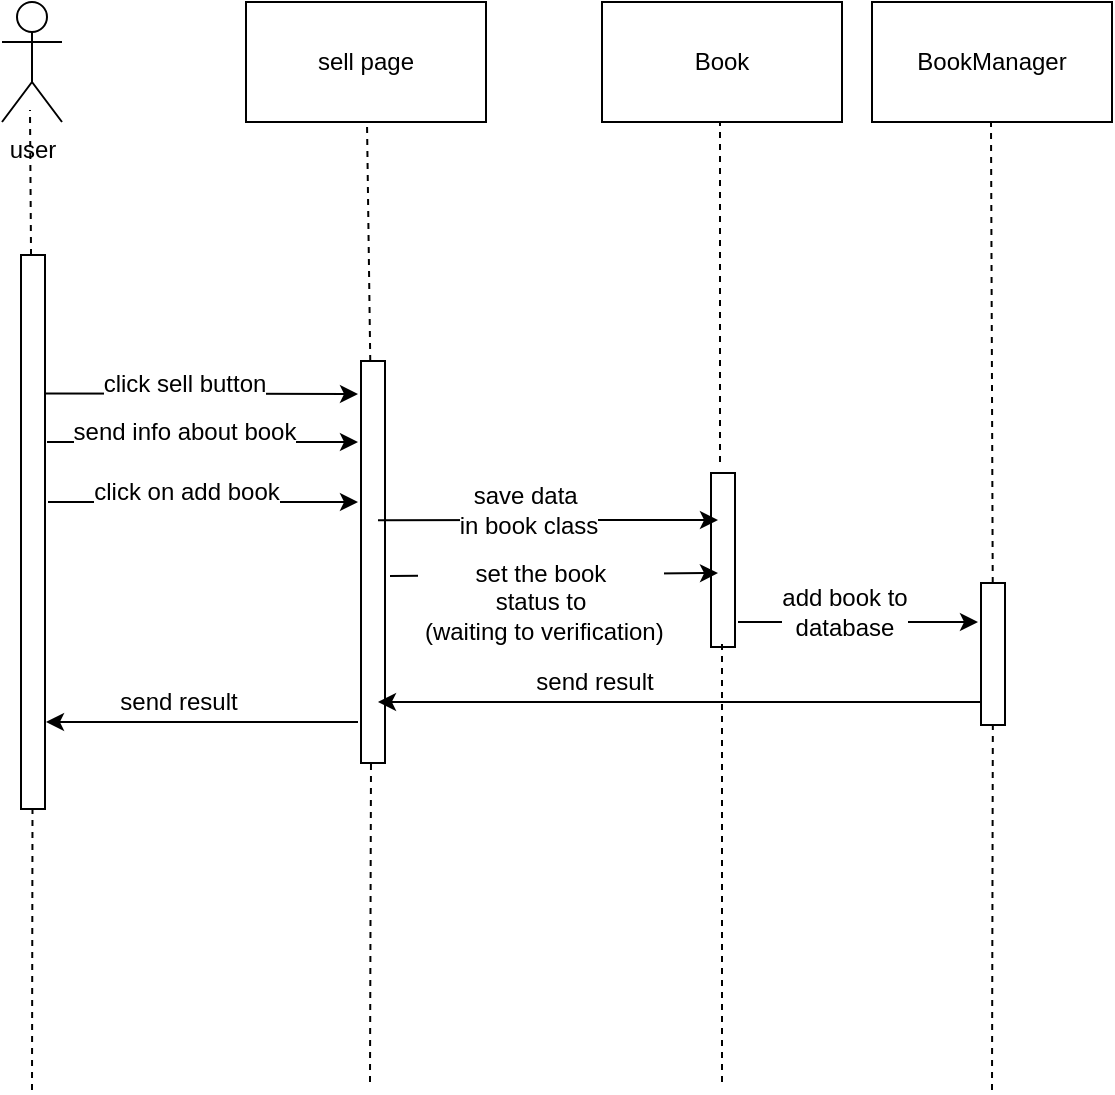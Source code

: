 <mxfile version="10.6.8" type="github"><diagram id="P_jgdUaZR1RVqcQm-a9g" name="Page-1"><mxGraphModel dx="800" dy="454" grid="1" gridSize="10" guides="1" tooltips="1" connect="1" arrows="1" fold="1" page="1" pageScale="1" pageWidth="850" pageHeight="1100" math="0" shadow="0"><root><mxCell id="0"/><mxCell id="1" parent="0"/><mxCell id="UM8ym-IgfjdPIe8oFEqV-3" value="user" style="shape=umlActor;verticalLabelPosition=bottom;labelBackgroundColor=#ffffff;verticalAlign=top;html=1;outlineConnect=0;" parent="1" vertex="1"><mxGeometry x="262" y="250" width="30" height="60" as="geometry"/></mxCell><mxCell id="UM8ym-IgfjdPIe8oFEqV-4" value="" style="endArrow=none;dashed=1;html=1;" parent="1" source="UM8ym-IgfjdPIe8oFEqV-19" edge="1"><mxGeometry width="50" height="50" relative="1" as="geometry"><mxPoint x="276" y="780" as="sourcePoint"/><mxPoint x="276" y="304" as="targetPoint"/></mxGeometry></mxCell><mxCell id="UM8ym-IgfjdPIe8oFEqV-6" value="&lt;span&gt;BookManager&lt;/span&gt;" style="rounded=0;whiteSpace=wrap;html=1;" parent="1" vertex="1"><mxGeometry x="697" y="250" width="120" height="60" as="geometry"/></mxCell><mxCell id="UM8ym-IgfjdPIe8oFEqV-9" value="" style="endArrow=none;dashed=1;html=1;" parent="1" source="yu1rxyuQvU_Fqf-YmgFd-14" edge="1"><mxGeometry width="50" height="50" relative="1" as="geometry"><mxPoint x="757" y="794" as="sourcePoint"/><mxPoint x="756.5" y="310" as="targetPoint"/></mxGeometry></mxCell><mxCell id="UM8ym-IgfjdPIe8oFEqV-10" value="" style="endArrow=none;dashed=1;html=1;" parent="1" source="UM8ym-IgfjdPIe8oFEqV-23" edge="1"><mxGeometry width="50" height="50" relative="1" as="geometry"><mxPoint x="444" y="780" as="sourcePoint"/><mxPoint x="444.5" y="310" as="targetPoint"/></mxGeometry></mxCell><mxCell id="UM8ym-IgfjdPIe8oFEqV-11" value="" style="endArrow=classic;html=1;exitX=0.75;exitY=1;exitDx=0;exitDy=0;" parent="1" source="UM8ym-IgfjdPIe8oFEqV-19" edge="1"><mxGeometry width="50" height="50" relative="1" as="geometry"><mxPoint x="277" y="444" as="sourcePoint"/><mxPoint x="440" y="446" as="targetPoint"/></mxGeometry></mxCell><mxCell id="UM8ym-IgfjdPIe8oFEqV-12" value="click sell button&lt;br&gt;" style="text;html=1;resizable=0;points=[];align=center;verticalAlign=middle;labelBackgroundColor=#ffffff;" parent="UM8ym-IgfjdPIe8oFEqV-11" vertex="1" connectable="0"><mxGeometry x="-0.118" y="5" relative="1" as="geometry"><mxPoint as="offset"/></mxGeometry></mxCell><mxCell id="UM8ym-IgfjdPIe8oFEqV-19" value="" style="rounded=0;whiteSpace=wrap;html=1;rotation=-90;" parent="1" vertex="1"><mxGeometry x="139" y="509" width="277" height="12" as="geometry"/></mxCell><mxCell id="UM8ym-IgfjdPIe8oFEqV-20" value="" style="endArrow=none;dashed=1;html=1;" parent="1" target="UM8ym-IgfjdPIe8oFEqV-19" edge="1"><mxGeometry width="50" height="50" relative="1" as="geometry"><mxPoint x="277" y="794" as="sourcePoint"/><mxPoint x="276" y="304" as="targetPoint"/></mxGeometry></mxCell><mxCell id="UM8ym-IgfjdPIe8oFEqV-23" value="" style="rounded=0;whiteSpace=wrap;html=1;rotation=-90;" parent="1" vertex="1"><mxGeometry x="347" y="524" width="201" height="12" as="geometry"/></mxCell><mxCell id="thiteDryas06LAbmuQ3Z-4" value="sell page" style="rounded=0;whiteSpace=wrap;html=1;" parent="1" vertex="1"><mxGeometry x="384" y="250" width="120" height="60" as="geometry"/></mxCell><mxCell id="yu1rxyuQvU_Fqf-YmgFd-1" value="" style="endArrow=classic;html=1;exitX=0.75;exitY=1;exitDx=0;exitDy=0;" parent="1" edge="1"><mxGeometry width="50" height="50" relative="1" as="geometry"><mxPoint x="284.5" y="470" as="sourcePoint"/><mxPoint x="440" y="470" as="targetPoint"/></mxGeometry></mxCell><mxCell id="yu1rxyuQvU_Fqf-YmgFd-2" value="send info about book&lt;br&gt;" style="text;html=1;resizable=0;points=[];align=center;verticalAlign=middle;labelBackgroundColor=#ffffff;" parent="yu1rxyuQvU_Fqf-YmgFd-1" vertex="1" connectable="0"><mxGeometry x="-0.118" y="5" relative="1" as="geometry"><mxPoint as="offset"/></mxGeometry></mxCell><mxCell id="yu1rxyuQvU_Fqf-YmgFd-3" value="Book" style="rounded=0;whiteSpace=wrap;html=1;" parent="1" vertex="1"><mxGeometry x="562" y="250" width="120" height="60" as="geometry"/></mxCell><mxCell id="yu1rxyuQvU_Fqf-YmgFd-4" value="" style="endArrow=none;dashed=1;html=1;" parent="1" edge="1"><mxGeometry width="50" height="50" relative="1" as="geometry"><mxPoint x="621" y="480" as="sourcePoint"/><mxPoint x="621.0" y="310" as="targetPoint"/></mxGeometry></mxCell><mxCell id="yu1rxyuQvU_Fqf-YmgFd-5" value="" style="rounded=0;whiteSpace=wrap;html=1;rotation=-90;" parent="1" vertex="1"><mxGeometry x="579" y="523" width="87" height="12" as="geometry"/></mxCell><mxCell id="yu1rxyuQvU_Fqf-YmgFd-6" value="" style="endArrow=classic;html=1;exitX=0.75;exitY=1;exitDx=0;exitDy=0;" parent="1" edge="1"><mxGeometry width="50" height="50" relative="1" as="geometry"><mxPoint x="285" y="500" as="sourcePoint"/><mxPoint x="440" y="500" as="targetPoint"/></mxGeometry></mxCell><mxCell id="yu1rxyuQvU_Fqf-YmgFd-7" value="click on add book" style="text;html=1;resizable=0;points=[];align=center;verticalAlign=middle;labelBackgroundColor=#ffffff;" parent="yu1rxyuQvU_Fqf-YmgFd-6" vertex="1" connectable="0"><mxGeometry x="-0.118" y="5" relative="1" as="geometry"><mxPoint as="offset"/></mxGeometry></mxCell><mxCell id="yu1rxyuQvU_Fqf-YmgFd-8" value="" style="endArrow=classic;html=1;exitX=0.604;exitY=0.708;exitDx=0;exitDy=0;exitPerimeter=0;" parent="1" source="UM8ym-IgfjdPIe8oFEqV-23" edge="1"><mxGeometry width="50" height="50" relative="1" as="geometry"><mxPoint x="500" y="509" as="sourcePoint"/><mxPoint x="620" y="509" as="targetPoint"/></mxGeometry></mxCell><mxCell id="yu1rxyuQvU_Fqf-YmgFd-9" value="save data&amp;nbsp;&lt;br&gt;in book class&lt;br&gt;" style="text;html=1;resizable=0;points=[];align=center;verticalAlign=middle;labelBackgroundColor=#ffffff;" parent="yu1rxyuQvU_Fqf-YmgFd-8" vertex="1" connectable="0"><mxGeometry x="-0.118" y="5" relative="1" as="geometry"><mxPoint as="offset"/></mxGeometry></mxCell><mxCell id="yu1rxyuQvU_Fqf-YmgFd-10" value="" style="endArrow=classic;html=1;exitX=0.465;exitY=1.208;exitDx=0;exitDy=0;exitPerimeter=0;" parent="1" source="UM8ym-IgfjdPIe8oFEqV-23" edge="1"><mxGeometry width="50" height="50" relative="1" as="geometry"><mxPoint x="500" y="535.5" as="sourcePoint"/><mxPoint x="620" y="535.5" as="targetPoint"/></mxGeometry></mxCell><mxCell id="yu1rxyuQvU_Fqf-YmgFd-11" value="set the book&lt;br&gt;status to&lt;br&gt;&amp;nbsp;(waiting to verification)&lt;br&gt;" style="text;html=1;resizable=0;points=[];align=center;verticalAlign=middle;labelBackgroundColor=#ffffff;" parent="yu1rxyuQvU_Fqf-YmgFd-10" vertex="1" connectable="0"><mxGeometry x="-0.118" y="5" relative="1" as="geometry"><mxPoint x="2" y="18.5" as="offset"/></mxGeometry></mxCell><mxCell id="yu1rxyuQvU_Fqf-YmgFd-12" value="" style="endArrow=classic;html=1;exitX=0.75;exitY=1;exitDx=0;exitDy=0;" parent="1" edge="1"><mxGeometry width="50" height="50" relative="1" as="geometry"><mxPoint x="630" y="560" as="sourcePoint"/><mxPoint x="750" y="560" as="targetPoint"/></mxGeometry></mxCell><mxCell id="yu1rxyuQvU_Fqf-YmgFd-13" value="add book to&lt;br&gt;database&lt;br&gt;" style="text;html=1;resizable=0;points=[];align=center;verticalAlign=middle;labelBackgroundColor=#ffffff;" parent="yu1rxyuQvU_Fqf-YmgFd-12" vertex="1" connectable="0"><mxGeometry x="-0.118" y="5" relative="1" as="geometry"><mxPoint as="offset"/></mxGeometry></mxCell><mxCell id="yu1rxyuQvU_Fqf-YmgFd-14" value="" style="rounded=0;whiteSpace=wrap;html=1;rotation=-90;" parent="1" vertex="1"><mxGeometry x="722" y="570" width="71" height="12" as="geometry"/></mxCell><mxCell id="yu1rxyuQvU_Fqf-YmgFd-15" value="" style="endArrow=none;dashed=1;html=1;" parent="1" target="yu1rxyuQvU_Fqf-YmgFd-14" edge="1"><mxGeometry width="50" height="50" relative="1" as="geometry"><mxPoint x="757" y="794" as="sourcePoint"/><mxPoint x="756.5" y="310" as="targetPoint"/></mxGeometry></mxCell><mxCell id="yu1rxyuQvU_Fqf-YmgFd-16" value="" style="endArrow=classic;html=1;entryX=0.152;entryY=0.708;entryDx=0;entryDy=0;entryPerimeter=0;" parent="1" target="UM8ym-IgfjdPIe8oFEqV-23" edge="1"><mxGeometry width="50" height="50" relative="1" as="geometry"><mxPoint x="752.0" y="600" as="sourcePoint"/><mxPoint x="500" y="600" as="targetPoint"/></mxGeometry></mxCell><mxCell id="yu1rxyuQvU_Fqf-YmgFd-17" value="send result" style="text;html=1;resizable=0;points=[];align=center;verticalAlign=middle;labelBackgroundColor=#ffffff;" parent="yu1rxyuQvU_Fqf-YmgFd-16" vertex="1" connectable="0"><mxGeometry x="-0.118" y="5" relative="1" as="geometry"><mxPoint x="-61" y="-15" as="offset"/></mxGeometry></mxCell><mxCell id="yu1rxyuQvU_Fqf-YmgFd-18" value="" style="endArrow=classic;html=1;" parent="1" edge="1"><mxGeometry width="50" height="50" relative="1" as="geometry"><mxPoint x="440" y="610" as="sourcePoint"/><mxPoint x="284" y="610" as="targetPoint"/></mxGeometry></mxCell><mxCell id="yu1rxyuQvU_Fqf-YmgFd-19" value="send result" style="text;html=1;resizable=0;points=[];align=center;verticalAlign=middle;labelBackgroundColor=#ffffff;" parent="yu1rxyuQvU_Fqf-YmgFd-18" vertex="1" connectable="0"><mxGeometry x="-0.118" y="5" relative="1" as="geometry"><mxPoint x="-21" y="-15" as="offset"/></mxGeometry></mxCell><mxCell id="yu1rxyuQvU_Fqf-YmgFd-20" value="" style="endArrow=none;dashed=1;html=1;" parent="1" edge="1"><mxGeometry width="50" height="50" relative="1" as="geometry"><mxPoint x="622" y="790" as="sourcePoint"/><mxPoint x="622.0" y="570" as="targetPoint"/></mxGeometry></mxCell><mxCell id="yu1rxyuQvU_Fqf-YmgFd-21" value="" style="endArrow=none;dashed=1;html=1;" parent="1" edge="1"><mxGeometry width="50" height="50" relative="1" as="geometry"><mxPoint x="446" y="790" as="sourcePoint"/><mxPoint x="446.5" y="630" as="targetPoint"/></mxGeometry></mxCell></root></mxGraphModel></diagram></mxfile>